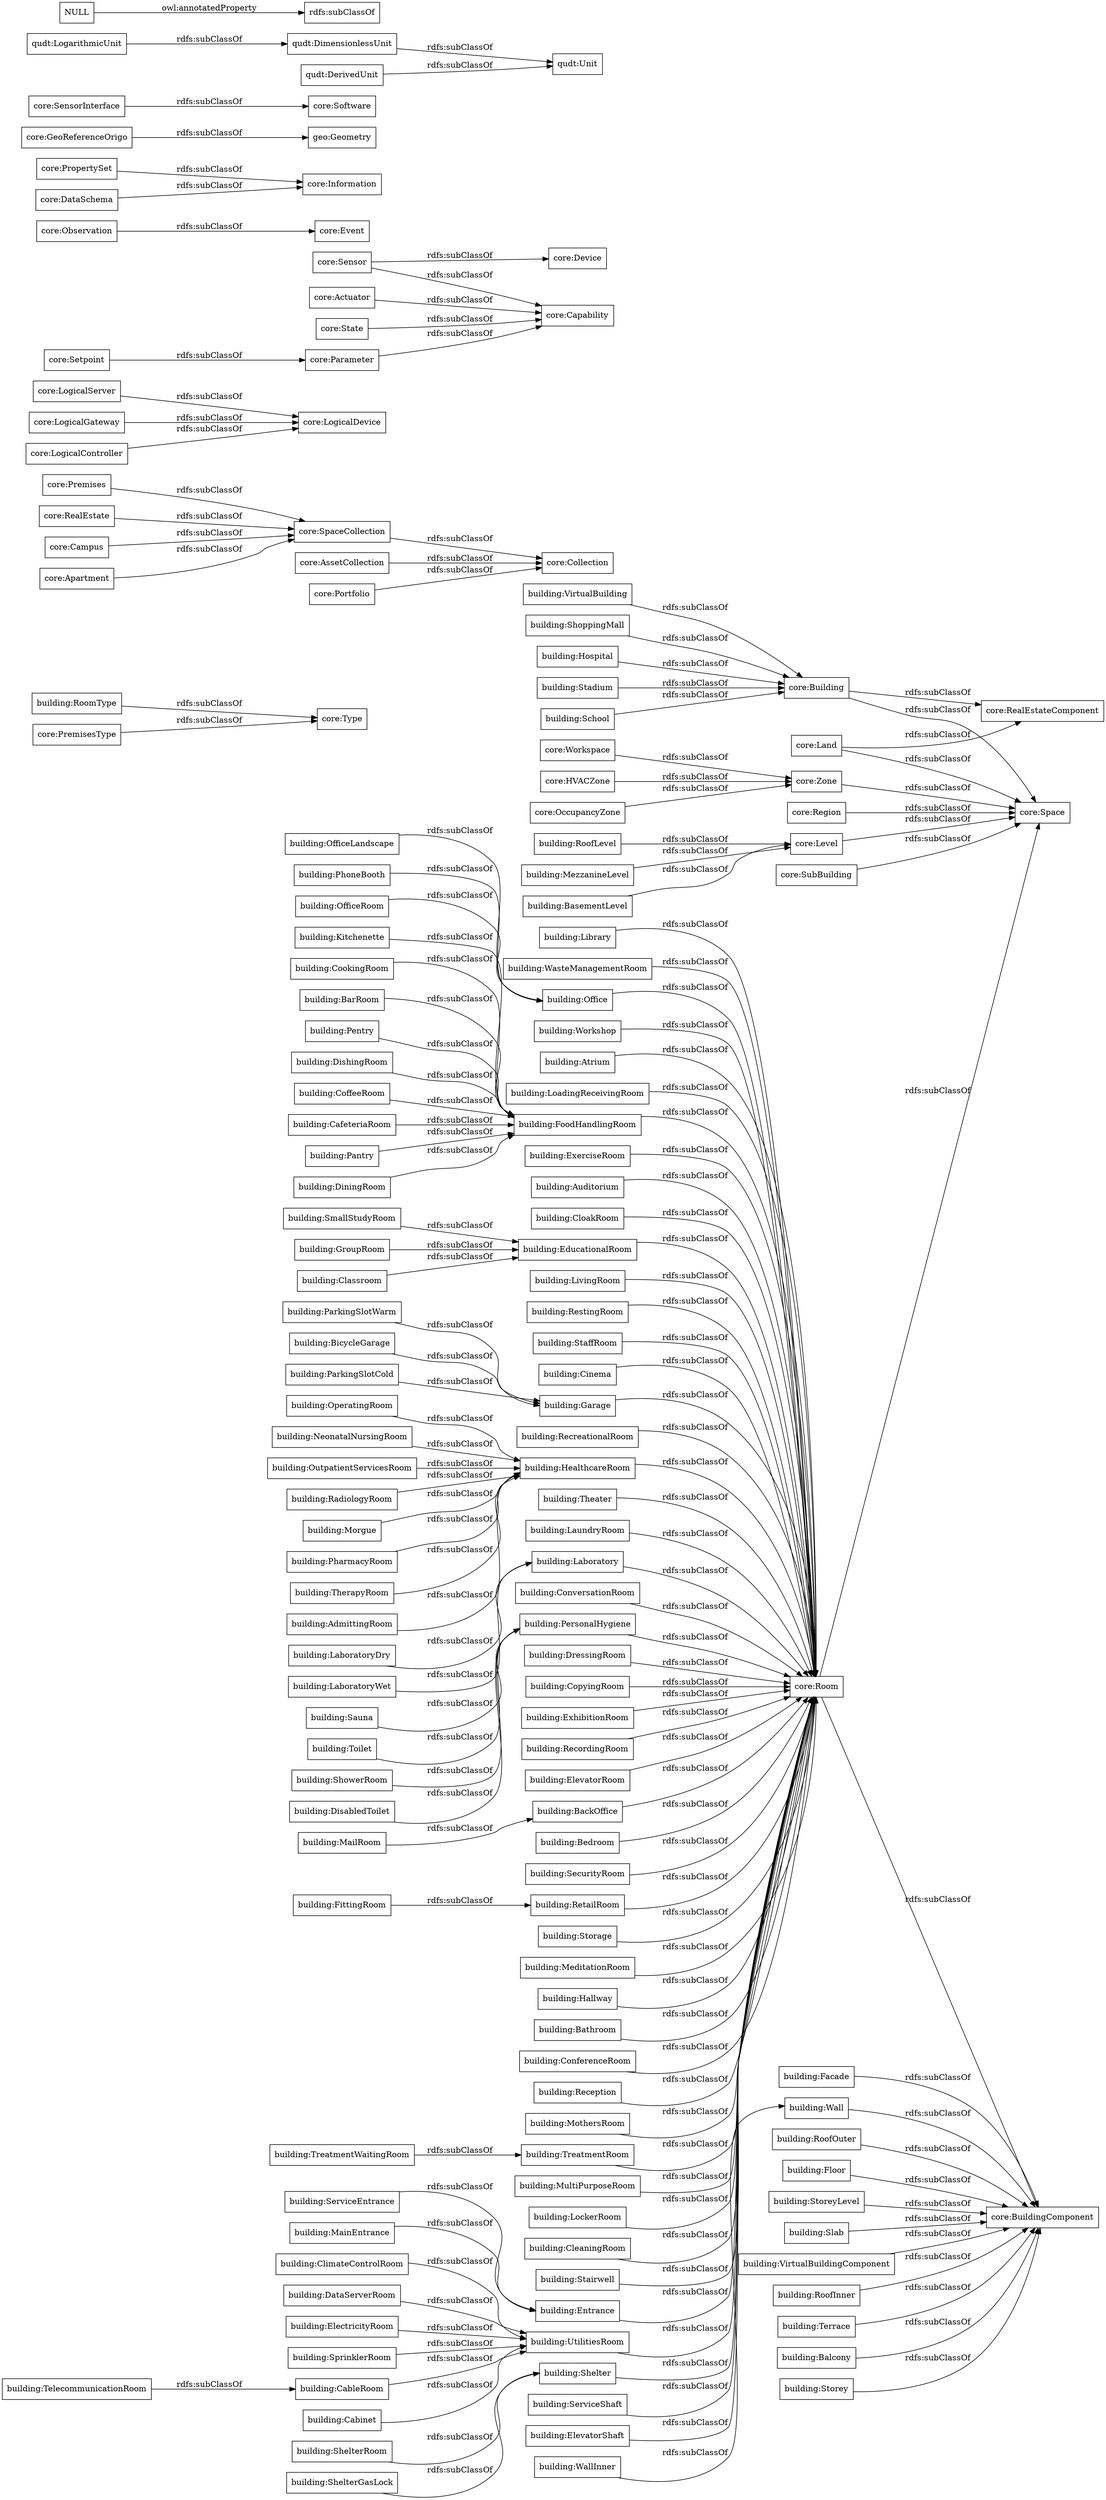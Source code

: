 digraph ar2dtool_diagram { 
rankdir=LR;
size="1000"
node [shape = rectangle, color="black"]; "building:CopyingRoom" "building:Cabinet" "building:ConferenceRoom" "building:ShowerRoom" "building:Reception" "building:MothersRoom" "building:DiningRoom" "building:TreatmentRoom" "building:TherapyRoom" "building:ClimateControlRoom" "building:MultiPurposeRoom" "building:MainEntrance" "building:LockerRoom" "building:CleaningRoom" "building:Stairwell" "building:Entrance" "building:UtilitiesRoom" "building:StoreyLevel" "building:Shelter" "building:AdmittingRoom" "building:ServiceShaft" "building:ElevatorShaft" "building:Library" "building:MailRoom" "building:DataServerRoom" "building:TreatmentWaitingRoom" "building:WasteManagementRoom" "building:Classroom" "building:DisabledToilet" "building:Office" "building:Workshop" "building:OperatingRoom" "building:ElectricityRoom" "building:Slab" "building:OfficeRoom" "building:ShelterGasLock" "building:VirtualBuilding" "building:Kitchenette" "building:BicycleGarage" "building:Atrium" "building:LoadingReceivingRoom" "building:FoodHandlingRoom" "building:ShelterRoom" "building:ExerciseRoom" "building:OfficeLandscape" "building:Auditorium" "building:CookingRoom" "building:BarRoom" "building:PhoneBooth" "building:SmallStudyRoom" "building:CloakRoom" "building:EducationalRoom" "building:NeonatalNursingRoom" "building:LivingRoom" "building:MezzanineLevel" "building:OutpatientServicesRoom" "building:SprinklerRoom" "building:BasementLevel" "building:RoomType" "building:RadiologyRoom" "building:RestingRoom" "building:WallInner" "building:VirtualBuildingComponent" "building:StaffRoom" "building:RoofInner" "building:Terrace" "building:Balcony" "building:Cinema" "building:Storey" "building:Garage" "building:Sauna" "building:Pentry" "building:RecreationalRoom" "building:HealthcareRoom" "building:Theater" "building:FittingRoom" "building:LaundryRoom" "building:Laboratory" "building:ParkingSlotCold" "building:ConversationRoom" "building:PersonalHygiene" "building:Morgue" "building:GroupRoom" "building:LaboratoryDry" "building:DressingRoom" "building:ParkingSlotWarm" "building:DishingRoom" "building:ExhibitionRoom" "building:Wall" "building:ShoppingMall" "building:ServiceEntrance" "building:RecordingRoom" "building:ElevatorRoom" "building:RoofLevel" "building:BackOffice" "core:Room" "building:PharmacyRoom" "building:LaboratoryWet" "building:Bedroom" "building:SecurityRoom" "building:RoofOuter" "building:RetailRoom" "building:CoffeeRoom" "building:Hospital" "building:Floor" "building:Storage" "building:CafeteriaRoom" "building:Facade" "building:TelecommunicationRoom" "building:Pantry" "building:Stadium" "building:MeditationRoom" "building:CableRoom" "building:Hallway" "building:Bathroom" "building:Toilet" "building:School" "core:Premises" "core:LogicalServer" "core:Capability" "core:Observation" "core:LogicalGateway" "core:Information" "core:Level" "core:RealEstateComponent" "core:PropertySet" "core:Space" "core:AssetCollection" "core:Land" "core:Zone" "core:Device" "core:Sensor" "core:Portfolio" "geo:Geometry" "core:Type" "core:Building" "core:Actuator" "core:RealEstate" "core:Workspace" "core:Event" "core:GeoReferenceOrigo" "core:Region" "core:DataSchema" "core:Campus" "core:BuildingComponent" "core:PremisesType" "core:SubBuilding" "core:LogicalDevice" "core:Apartment" "core:State" "core:Collection" "core:HVACZone" "core:Software" "core:Parameter" "core:LogicalController" "core:SensorInterface" "core:OccupancyZone" "core:Setpoint" "core:SpaceCollection" "qudt:Unit" "qudt:LogarithmicUnit" "qudt:DimensionlessUnit" "qudt:DerivedUnit" ; /*classes style*/
	"building:TreatmentRoom" -> "core:Room" [ label = "rdfs:subClassOf" ];
	"core:Portfolio" -> "core:Collection" [ label = "rdfs:subClassOf" ];
	"building:Floor" -> "core:BuildingComponent" [ label = "rdfs:subClassOf" ];
	"core:Region" -> "core:Space" [ label = "rdfs:subClassOf" ];
	"building:MothersRoom" -> "core:Room" [ label = "rdfs:subClassOf" ];
	"core:Level" -> "core:Space" [ label = "rdfs:subClassOf" ];
	"core:LogicalController" -> "core:LogicalDevice" [ label = "rdfs:subClassOf" ];
	"building:RoofLevel" -> "core:Level" [ label = "rdfs:subClassOf" ];
	"core:Apartment" -> "core:SpaceCollection" [ label = "rdfs:subClassOf" ];
	"building:LaundryRoom" -> "core:Room" [ label = "rdfs:subClassOf" ];
	"building:Wall" -> "core:BuildingComponent" [ label = "rdfs:subClassOf" ];
	"building:CookingRoom" -> "building:FoodHandlingRoom" [ label = "rdfs:subClassOf" ];
	"core:Campus" -> "core:SpaceCollection" [ label = "rdfs:subClassOf" ];
	"building:CloakRoom" -> "core:Room" [ label = "rdfs:subClassOf" ];
	"building:DataServerRoom" -> "building:UtilitiesRoom" [ label = "rdfs:subClassOf" ];
	"core:Premises" -> "core:SpaceCollection" [ label = "rdfs:subClassOf" ];
	"core:HVACZone" -> "core:Zone" [ label = "rdfs:subClassOf" ];
	"building:Terrace" -> "core:BuildingComponent" [ label = "rdfs:subClassOf" ];
	"building:ConversationRoom" -> "core:Room" [ label = "rdfs:subClassOf" ];
	"building:SmallStudyRoom" -> "building:EducationalRoom" [ label = "rdfs:subClassOf" ];
	"core:AssetCollection" -> "core:Collection" [ label = "rdfs:subClassOf" ];
	"building:ShoppingMall" -> "core:Building" [ label = "rdfs:subClassOf" ];
	"building:UtilitiesRoom" -> "core:Room" [ label = "rdfs:subClassOf" ];
	"building:ShelterRoom" -> "building:Shelter" [ label = "rdfs:subClassOf" ];
	"building:BicycleGarage" -> "building:Garage" [ label = "rdfs:subClassOf" ];
	"core:GeoReferenceOrigo" -> "geo:Geometry" [ label = "rdfs:subClassOf" ];
	"building:ExhibitionRoom" -> "core:Room" [ label = "rdfs:subClassOf" ];
	"core:LogicalGateway" -> "core:LogicalDevice" [ label = "rdfs:subClassOf" ];
	"building:RoofOuter" -> "core:BuildingComponent" [ label = "rdfs:subClassOf" ];
	"building:PharmacyRoom" -> "building:HealthcareRoom" [ label = "rdfs:subClassOf" ];
	"core:Zone" -> "core:Space" [ label = "rdfs:subClassOf" ];
	"building:School" -> "core:Building" [ label = "rdfs:subClassOf" ];
	"building:Toilet" -> "building:PersonalHygiene" [ label = "rdfs:subClassOf" ];
	"building:Pantry" -> "building:FoodHandlingRoom" [ label = "rdfs:subClassOf" ];
	"building:MultiPurposeRoom" -> "core:Room" [ label = "rdfs:subClassOf" ];
	"building:ElevatorShaft" -> "core:Room" [ label = "rdfs:subClassOf" ];
	"building:SprinklerRoom" -> "building:UtilitiesRoom" [ label = "rdfs:subClassOf" ];
	"building:TreatmentWaitingRoom" -> "building:TreatmentRoom" [ label = "rdfs:subClassOf" ];
	"building:RecreationalRoom" -> "core:Room" [ label = "rdfs:subClassOf" ];
	"building:ShowerRoom" -> "building:PersonalHygiene" [ label = "rdfs:subClassOf" ];
	"building:PhoneBooth" -> "building:Office" [ label = "rdfs:subClassOf" ];
	"building:CopyingRoom" -> "core:Room" [ label = "rdfs:subClassOf" ];
	"building:Workshop" -> "core:Room" [ label = "rdfs:subClassOf" ];
	"building:Reception" -> "core:Room" [ label = "rdfs:subClassOf" ];
	"building:MeditationRoom" -> "core:Room" [ label = "rdfs:subClassOf" ];
	"core:SensorInterface" -> "core:Software" [ label = "rdfs:subClassOf" ];
	"core:DataSchema" -> "core:Information" [ label = "rdfs:subClassOf" ];
	"building:CableRoom" -> "building:UtilitiesRoom" [ label = "rdfs:subClassOf" ];
	"building:Shelter" -> "core:Room" [ label = "rdfs:subClassOf" ];
	"building:ElevatorRoom" -> "core:Room" [ label = "rdfs:subClassOf" ];
	"building:FoodHandlingRoom" -> "core:Room" [ label = "rdfs:subClassOf" ];
	"building:LaboratoryDry" -> "building:Laboratory" [ label = "rdfs:subClassOf" ];
	"building:Hallway" -> "core:Room" [ label = "rdfs:subClassOf" ];
	"building:LaboratoryWet" -> "building:Laboratory" [ label = "rdfs:subClassOf" ];
	"building:OfficeRoom" -> "building:Office" [ label = "rdfs:subClassOf" ];
	"core:OccupancyZone" -> "core:Zone" [ label = "rdfs:subClassOf" ];
	"building:Stadium" -> "core:Building" [ label = "rdfs:subClassOf" ];
	"building:ConferenceRoom" -> "core:Room" [ label = "rdfs:subClassOf" ];
	"building:RoomType" -> "core:Type" [ label = "rdfs:subClassOf" ];
	"core:Parameter" -> "core:Capability" [ label = "rdfs:subClassOf" ];
	"core:LogicalServer" -> "core:LogicalDevice" [ label = "rdfs:subClassOf" ];
	"building:ParkingSlotWarm" -> "building:Garage" [ label = "rdfs:subClassOf" ];
	"building:StoreyLevel" -> "core:BuildingComponent" [ label = "rdfs:subClassOf" ];
	"core:SubBuilding" -> "core:Space" [ label = "rdfs:subClassOf" ];
	"building:DishingRoom" -> "building:FoodHandlingRoom" [ label = "rdfs:subClassOf" ];
	"qudt:DerivedUnit" -> "qudt:Unit" [ label = "rdfs:subClassOf" ];
	"core:Land" -> "core:Space" [ label = "rdfs:subClassOf" ];
	"core:Land" -> "core:RealEstateComponent" [ label = "rdfs:subClassOf" ];
	"building:Office" -> "core:Room" [ label = "rdfs:subClassOf" ];
	"core:State" -> "core:Capability" [ label = "rdfs:subClassOf" ];
	"building:Garage" -> "core:Room" [ label = "rdfs:subClassOf" ];
	"building:Theater" -> "core:Room" [ label = "rdfs:subClassOf" ];
	"building:ShelterGasLock" -> "building:Shelter" [ label = "rdfs:subClassOf" ];
	"building:Cinema" -> "core:Room" [ label = "rdfs:subClassOf" ];
	"building:PersonalHygiene" -> "core:Room" [ label = "rdfs:subClassOf" ];
	"building:Hospital" -> "core:Building" [ label = "rdfs:subClassOf" ];
	"building:FittingRoom" -> "building:RetailRoom" [ label = "rdfs:subClassOf" ];
	"building:Bathroom" -> "core:Room" [ label = "rdfs:subClassOf" ];
	"qudt:LogarithmicUnit" -> "qudt:DimensionlessUnit" [ label = "rdfs:subClassOf" ];
	"building:TherapyRoom" -> "building:HealthcareRoom" [ label = "rdfs:subClassOf" ];
	"building:Kitchenette" -> "building:FoodHandlingRoom" [ label = "rdfs:subClassOf" ];
	"building:HealthcareRoom" -> "core:Room" [ label = "rdfs:subClassOf" ];
	"building:MainEntrance" -> "building:Entrance" [ label = "rdfs:subClassOf" ];
	"building:ExerciseRoom" -> "core:Room" [ label = "rdfs:subClassOf" ];
	"building:RoofInner" -> "core:BuildingComponent" [ label = "rdfs:subClassOf" ];
	"building:LockerRoom" -> "core:Room" [ label = "rdfs:subClassOf" ];
	"building:CafeteriaRoom" -> "building:FoodHandlingRoom" [ label = "rdfs:subClassOf" ];
	"building:Classroom" -> "building:EducationalRoom" [ label = "rdfs:subClassOf" ];
	"building:Laboratory" -> "core:Room" [ label = "rdfs:subClassOf" ];
	"building:OfficeLandscape" -> "building:Office" [ label = "rdfs:subClassOf" ];
	"building:MailRoom" -> "building:BackOffice" [ label = "rdfs:subClassOf" ];
	"building:ServiceEntrance" -> "building:Entrance" [ label = "rdfs:subClassOf" ];
	"building:Bedroom" -> "core:Room" [ label = "rdfs:subClassOf" ];
	"building:ClimateControlRoom" -> "building:UtilitiesRoom" [ label = "rdfs:subClassOf" ];
	"core:PropertySet" -> "core:Information" [ label = "rdfs:subClassOf" ];
	"core:PremisesType" -> "core:Type" [ label = "rdfs:subClassOf" ];
	"building:RetailRoom" -> "core:Room" [ label = "rdfs:subClassOf" ];
	"building:WallInner" -> "building:Wall" [ label = "rdfs:subClassOf" ];
	"building:EducationalRoom" -> "core:Room" [ label = "rdfs:subClassOf" ];
	"building:RadiologyRoom" -> "building:HealthcareRoom" [ label = "rdfs:subClassOf" ];
	"core:Workspace" -> "core:Zone" [ label = "rdfs:subClassOf" ];
	"building:OperatingRoom" -> "building:HealthcareRoom" [ label = "rdfs:subClassOf" ];
	"building:Morgue" -> "building:HealthcareRoom" [ label = "rdfs:subClassOf" ];
	"building:CleaningRoom" -> "core:Room" [ label = "rdfs:subClassOf" ];
	"core:Building" -> "core:Space" [ label = "rdfs:subClassOf" ];
	"core:Building" -> "core:RealEstateComponent" [ label = "rdfs:subClassOf" ];
	"building:Storage" -> "core:Room" [ label = "rdfs:subClassOf" ];
	"building:ServiceShaft" -> "core:Room" [ label = "rdfs:subClassOf" ];
	"building:DisabledToilet" -> "building:PersonalHygiene" [ label = "rdfs:subClassOf" ];
	"building:Cabinet" -> "building:UtilitiesRoom" [ label = "rdfs:subClassOf" ];
	"building:RecordingRoom" -> "core:Room" [ label = "rdfs:subClassOf" ];
	"core:RealEstate" -> "core:SpaceCollection" [ label = "rdfs:subClassOf" ];
	"building:Facade" -> "core:BuildingComponent" [ label = "rdfs:subClassOf" ];
	"building:DressingRoom" -> "core:Room" [ label = "rdfs:subClassOf" ];
	"building:LivingRoom" -> "core:Room" [ label = "rdfs:subClassOf" ];
	"building:TelecommunicationRoom" -> "building:CableRoom" [ label = "rdfs:subClassOf" ];
	"qudt:DimensionlessUnit" -> "qudt:Unit" [ label = "rdfs:subClassOf" ];
	"building:LoadingReceivingRoom" -> "core:Room" [ label = "rdfs:subClassOf" ];
	"core:Observation" -> "core:Event" [ label = "rdfs:subClassOf" ];
	"building:ElectricityRoom" -> "building:UtilitiesRoom" [ label = "rdfs:subClassOf" ];
	"building:Entrance" -> "core:Room" [ label = "rdfs:subClassOf" ];
	"building:Sauna" -> "building:PersonalHygiene" [ label = "rdfs:subClassOf" ];
	"building:StaffRoom" -> "core:Room" [ label = "rdfs:subClassOf" ];
	"core:Sensor" -> "core:Device" [ label = "rdfs:subClassOf" ];
	"core:Sensor" -> "core:Capability" [ label = "rdfs:subClassOf" ];
	"building:Stairwell" -> "core:Room" [ label = "rdfs:subClassOf" ];
	"building:WasteManagementRoom" -> "core:Room" [ label = "rdfs:subClassOf" ];
	"NULL" -> "rdfs:subClassOf" [ label = "owl:annotatedProperty" ];
	"building:SecurityRoom" -> "core:Room" [ label = "rdfs:subClassOf" ];
	"core:Room" -> "core:Space" [ label = "rdfs:subClassOf" ];
	"core:Room" -> "core:BuildingComponent" [ label = "rdfs:subClassOf" ];
	"building:BackOffice" -> "core:Room" [ label = "rdfs:subClassOf" ];
	"building:Library" -> "core:Room" [ label = "rdfs:subClassOf" ];
	"building:NeonatalNursingRoom" -> "building:HealthcareRoom" [ label = "rdfs:subClassOf" ];
	"building:ParkingSlotCold" -> "building:Garage" [ label = "rdfs:subClassOf" ];
	"building:CoffeeRoom" -> "building:FoodHandlingRoom" [ label = "rdfs:subClassOf" ];
	"core:Setpoint" -> "core:Parameter" [ label = "rdfs:subClassOf" ];
	"building:Balcony" -> "core:BuildingComponent" [ label = "rdfs:subClassOf" ];
	"building:MezzanineLevel" -> "core:Level" [ label = "rdfs:subClassOf" ];
	"building:DiningRoom" -> "building:FoodHandlingRoom" [ label = "rdfs:subClassOf" ];
	"building:Auditorium" -> "core:Room" [ label = "rdfs:subClassOf" ];
	"core:SpaceCollection" -> "core:Collection" [ label = "rdfs:subClassOf" ];
	"building:AdmittingRoom" -> "building:HealthcareRoom" [ label = "rdfs:subClassOf" ];
	"building:Atrium" -> "core:Room" [ label = "rdfs:subClassOf" ];
	"building:Pentry" -> "building:FoodHandlingRoom" [ label = "rdfs:subClassOf" ];
	"building:GroupRoom" -> "building:EducationalRoom" [ label = "rdfs:subClassOf" ];
	"core:Actuator" -> "core:Capability" [ label = "rdfs:subClassOf" ];
	"building:OutpatientServicesRoom" -> "building:HealthcareRoom" [ label = "rdfs:subClassOf" ];
	"building:BasementLevel" -> "core:Level" [ label = "rdfs:subClassOf" ];
	"building:VirtualBuilding" -> "core:Building" [ label = "rdfs:subClassOf" ];
	"building:Storey" -> "core:BuildingComponent" [ label = "rdfs:subClassOf" ];
	"building:VirtualBuildingComponent" -> "core:BuildingComponent" [ label = "rdfs:subClassOf" ];
	"building:RestingRoom" -> "core:Room" [ label = "rdfs:subClassOf" ];
	"building:BarRoom" -> "building:FoodHandlingRoom" [ label = "rdfs:subClassOf" ];
	"building:Slab" -> "core:BuildingComponent" [ label = "rdfs:subClassOf" ];

}
